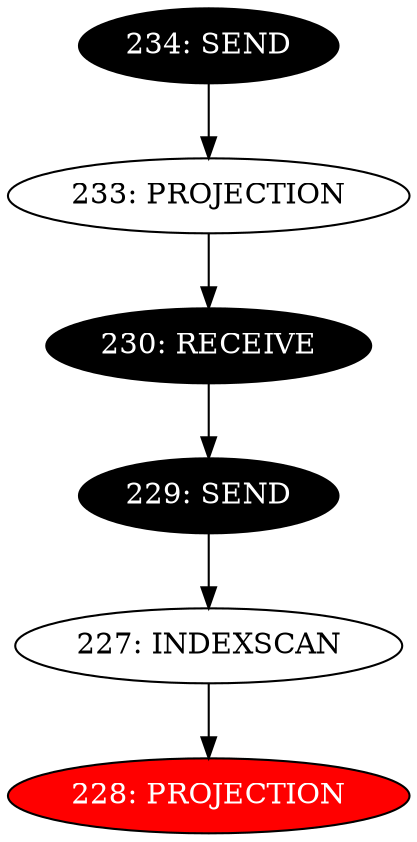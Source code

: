 digraph name {
227 [label="227: INDEXSCAN" ];
227 -> 228;
228 [label="228: PROJECTION" fontcolor="white" style="filled" fillcolor="red"];
229 [label="229: SEND" fontcolor="white" style="filled" fillcolor="black"];
229 -> 227;
230 [label="230: RECEIVE" fontcolor="white" style="filled" fillcolor="black"];
230 -> 229;
233 [label="233: PROJECTION" ];
233 -> 230;
234 [label="234: SEND" fontcolor="white" style="filled" fillcolor="black"];
234 -> 233;

}

